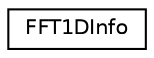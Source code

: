 digraph "Graphical Class Hierarchy"
{
 // LATEX_PDF_SIZE
  edge [fontname="Helvetica",fontsize="10",labelfontname="Helvetica",labelfontsize="10"];
  node [fontname="Helvetica",fontsize="10",shape=record];
  rankdir="LR";
  Node0 [label="FFT1DInfo",height=0.2,width=0.4,color="black", fillcolor="white", style="filled",URL="$structarm__compute_1_1_f_f_t1_d_info.xhtml",tooltip="Descriptor used by the FFT1D function."];
}
